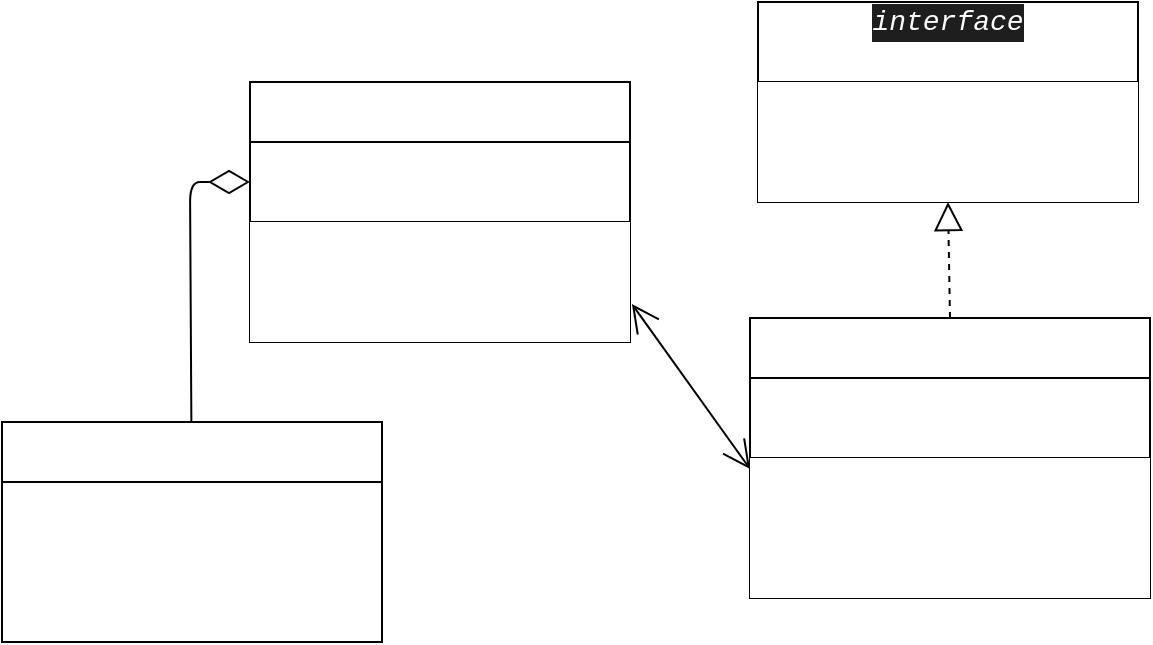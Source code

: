 <mxfile>
    <diagram id="2gIcVCPUid4AU2hp-s2S" name="Page-1">
        <mxGraphModel dx="662" dy="352" grid="1" gridSize="10" guides="1" tooltips="1" connect="1" arrows="1" fold="1" page="1" pageScale="1" pageWidth="850" pageHeight="1100" math="0" shadow="0">
            <root>
                <mxCell id="0"/>
                <mxCell id="1" parent="0"/>
                <mxCell id="17" style="edgeStyle=none;html=1;entryX=0;entryY=0.5;entryDx=0;entryDy=0;fontColor=#FFFFFF;endArrow=diamondThin;endFill=0;endSize=18;" parent="1" source="2" target="8" edge="1">
                    <mxGeometry relative="1" as="geometry">
                        <Array as="points">
                            <mxPoint x="250" y="490"/>
                        </Array>
                    </mxGeometry>
                </mxCell>
                <mxCell id="2" value="&lt;span style=&quot;font-family: &amp;quot;Söhne Mono&amp;quot;, Monaco, &amp;quot;Andale Mono&amp;quot;, &amp;quot;Ubuntu Mono&amp;quot;, monospace; font-size: 14px; text-align: left;&quot;&gt;&lt;font color=&quot;#ffffff&quot;&gt;Book&lt;/font&gt;&lt;/span&gt;" style="swimlane;fontStyle=0;childLayout=stackLayout;horizontal=1;startSize=30;horizontalStack=0;resizeParent=1;resizeParentMax=0;resizeLast=0;collapsible=1;marginBottom=0;whiteSpace=wrap;html=1;" parent="1" vertex="1">
                    <mxGeometry x="156" y="610" width="190" height="110" as="geometry"/>
                </mxCell>
                <mxCell id="3" value="&lt;div style=&quot;font-family: Consolas, &amp;quot;Courier New&amp;quot;, monospace; font-size: 14px; line-height: 19px;&quot;&gt;&lt;div style=&quot;&quot;&gt;&lt;font color=&quot;#ffffff&quot;&gt;+ public title: string&lt;/font&gt;&lt;/div&gt;&lt;div style=&quot;&quot;&gt;&lt;font color=&quot;#ffffff&quot;&gt;+&amp;nbsp;public author: string&lt;/font&gt;&lt;/div&gt;&lt;div style=&quot;&quot;&gt;&lt;font color=&quot;#ffffff&quot;&gt;+&amp;nbsp;public genre: string&lt;/font&gt;&lt;/div&gt;&lt;/div&gt;" style="text;strokeColor=default;fillColor=default;align=left;verticalAlign=middle;spacingLeft=4;spacingRight=4;overflow=hidden;points=[[0,0.5],[1,0.5]];portConstraint=eastwest;rotatable=0;whiteSpace=wrap;html=1;" parent="2" vertex="1">
                    <mxGeometry y="30" width="190" height="80" as="geometry"/>
                </mxCell>
                <mxCell id="7" value="&lt;div style=&quot;font-family: Consolas, &amp;quot;Courier New&amp;quot;, monospace; font-size: 14px; line-height: 19px;&quot;&gt;&lt;font style=&quot;&quot; color=&quot;#ffffff&quot;&gt;Library&lt;/font&gt;&lt;/div&gt;" style="swimlane;fontStyle=0;childLayout=stackLayout;horizontal=1;startSize=30;horizontalStack=0;resizeParent=1;resizeParentMax=0;resizeLast=0;collapsible=1;marginBottom=0;whiteSpace=wrap;html=1;" parent="1" vertex="1">
                    <mxGeometry x="280" y="440" width="190" height="130" as="geometry"/>
                </mxCell>
                <mxCell id="8" value="&lt;div style=&quot;font-family: Consolas, &amp;quot;Courier New&amp;quot;, monospace; font-size: 14px; line-height: 19px;&quot;&gt;&lt;div style=&quot;&quot;&gt;&lt;span style=&quot;font-family: &amp;quot;Söhne Mono&amp;quot;, Monaco, &amp;quot;Andale Mono&amp;quot;, &amp;quot;Ubuntu Mono&amp;quot;, monospace;&quot;&gt;&lt;font color=&quot;#ffffff&quot;&gt;- books: Book[] &lt;/font&gt;&lt;/span&gt;&lt;br&gt;&lt;/div&gt;&lt;/div&gt;" style="text;strokeColor=default;fillColor=default;align=left;verticalAlign=middle;spacingLeft=4;spacingRight=4;overflow=hidden;points=[[0,0.5],[1,0.5]];portConstraint=eastwest;rotatable=0;whiteSpace=wrap;html=1;" parent="7" vertex="1">
                    <mxGeometry y="30" width="190" height="40" as="geometry"/>
                </mxCell>
                <mxCell id="9" value="&lt;font color=&quot;#ffffff&quot;&gt;&lt;span style=&quot;font-family: &amp;quot;Söhne Mono&amp;quot;, Monaco, &amp;quot;Andale Mono&amp;quot;, &amp;quot;Ubuntu Mono&amp;quot;, monospace; font-size: 14px;&quot;&gt;+ addBook(book: Book) &lt;br&gt;&lt;/span&gt;&lt;span style=&quot;font-family: &amp;quot;Söhne Mono&amp;quot;, Monaco, &amp;quot;Andale Mono&amp;quot;, &amp;quot;Ubuntu Mono&amp;quot;, monospace; font-size: 14px;&quot;&gt;+&amp;nbsp;&lt;/span&gt;&lt;span style=&quot;font-family: Consolas, &amp;quot;Courier New&amp;quot;, monospace; font-size: 14px;&quot;&gt;getCollection&lt;/span&gt;&lt;span style=&quot;font-family: &amp;quot;Söhne Mono&amp;quot;, Monaco, &amp;quot;Andale Mono&amp;quot;, &amp;quot;Ubuntu Mono&amp;quot;, monospace; font-size: 14px;&quot;&gt;()&lt;/span&gt;&lt;/font&gt;" style="text;strokeColor=none;fillColor=default;align=left;verticalAlign=middle;spacingLeft=4;spacingRight=4;overflow=hidden;points=[[0,0.5],[1,0.5]];portConstraint=eastwest;rotatable=0;whiteSpace=wrap;html=1;" parent="7" vertex="1">
                    <mxGeometry y="70" width="190" height="60" as="geometry"/>
                </mxCell>
                <mxCell id="10" value="&lt;div style=&quot;font-family: Consolas, &amp;quot;Courier New&amp;quot;, monospace; font-size: 14px; line-height: 19px;&quot;&gt;&lt;div style=&quot;background-color: rgb(30, 30, 30); line-height: 19px;&quot;&gt;&lt;font color=&quot;#ffffff&quot;&gt;&lt;i&gt;interface&lt;/i&gt;&lt;/font&gt;&lt;/div&gt;&lt;/div&gt;&lt;div style=&quot;font-family: Consolas, &amp;quot;Courier New&amp;quot;, monospace; font-size: 14px; line-height: 19px;&quot;&gt;&lt;span style=&quot;font-family: &amp;quot;Söhne Mono&amp;quot;, Monaco, &amp;quot;Andale Mono&amp;quot;, &amp;quot;Ubuntu Mono&amp;quot;, monospace; text-align: left;&quot;&gt;&lt;font color=&quot;#ffffff&quot;&gt;Iterator&lt;/font&gt;&lt;/span&gt;&lt;br&gt;&lt;/div&gt;" style="swimlane;fontStyle=0;childLayout=stackLayout;horizontal=1;startSize=40;horizontalStack=0;resizeParent=1;resizeParentMax=0;resizeLast=0;collapsible=1;marginBottom=0;whiteSpace=wrap;html=1;" parent="1" vertex="1">
                    <mxGeometry x="534" y="400" width="190" height="100" as="geometry"/>
                </mxCell>
                <mxCell id="12" value="&lt;font color=&quot;#ffffff&quot;&gt;&lt;span style=&quot;font-family: &amp;quot;Söhne Mono&amp;quot;, Monaco, &amp;quot;Andale Mono&amp;quot;, &amp;quot;Ubuntu Mono&amp;quot;, monospace; font-size: 14px;&quot;&gt;+ &lt;/span&gt;&lt;span style=&quot;border: 0px solid rgb(217, 217, 227); box-sizing: border-box; --tw-border-spacing-x: 0; --tw-border-spacing-y: 0; --tw-translate-x: 0; --tw-translate-y: 0; --tw-rotate: 0; --tw-skew-x: 0; --tw-skew-y: 0; --tw-scale-x: 1; --tw-scale-y: 1; --tw-pan-x: ; --tw-pan-y: ; --tw-pinch-zoom: ; --tw-scroll-snap-strictness: proximity; --tw-gradient-from-position: ; --tw-gradient-via-position: ; --tw-gradient-to-position: ; --tw-ordinal: ; --tw-slashed-zero: ; --tw-numeric-figure: ; --tw-numeric-spacing: ; --tw-numeric-fraction: ; --tw-ring-inset: ; --tw-ring-offset-width: 0px; --tw-ring-offset-color: #fff; --tw-ring-color: rgba(69,89,164,0.5); --tw-ring-offset-shadow: 0 0 transparent; --tw-ring-shadow: 0 0 transparent; --tw-shadow: 0 0 transparent; --tw-shadow-colored: 0 0 transparent; --tw-blur: ; --tw-brightness: ; --tw-contrast: ; --tw-grayscale: ; --tw-hue-rotate: ; --tw-invert: ; --tw-saturate: ; --tw-sepia: ; --tw-drop-shadow: ; --tw-backdrop-blur: ; --tw-backdrop-brightness: ; --tw-backdrop-contrast: ; --tw-backdrop-grayscale: ; --tw-backdrop-hue-rotate: ; --tw-backdrop-invert: ; --tw-backdrop-opacity: ; --tw-backdrop-saturate: ; --tw-backdrop-sepia: ; font-family: &amp;quot;Söhne Mono&amp;quot;, Monaco, &amp;quot;Andale Mono&amp;quot;, &amp;quot;Ubuntu Mono&amp;quot;, monospace; font-size: 14px;&quot; class=&quot;hljs-built_in&quot;&gt;next&lt;/span&gt;&lt;font face=&quot;Söhne Mono, Monaco, Andale Mono, Ubuntu Mono, monospace&quot;&gt;&lt;span style=&quot;font-size: 14px;&quot;&gt;(): IteratorResult&lt;/span&gt;&lt;/font&gt;&lt;br&gt;&lt;span style=&quot;font-family: &amp;quot;Söhne Mono&amp;quot;, Monaco, &amp;quot;Andale Mono&amp;quot;, &amp;quot;Ubuntu Mono&amp;quot;, monospace; font-size: 14px;&quot;&gt;+ hasNext(): boolean&lt;/span&gt;&lt;/font&gt;&lt;span style=&quot;background-color: rgb(0, 0, 0);&quot;&gt;&lt;font face=&quot;Söhne Mono, Monaco, Andale Mono, Ubuntu Mono, monospace&quot; color=&quot;#ffffff&quot;&gt;&lt;span style=&quot;font-size: 14px;&quot;&gt;&lt;br&gt;&lt;/span&gt;&lt;/font&gt;&lt;/span&gt;" style="text;strokeColor=none;fillColor=default;align=left;verticalAlign=middle;spacingLeft=4;spacingRight=4;overflow=hidden;points=[[0,0.5],[1,0.5]];portConstraint=eastwest;rotatable=0;whiteSpace=wrap;html=1;" parent="10" vertex="1">
                    <mxGeometry y="40" width="190" height="60" as="geometry"/>
                </mxCell>
                <mxCell id="16" style="edgeStyle=none;html=1;exitX=0.5;exitY=0;exitDx=0;exitDy=0;entryX=0.5;entryY=1;entryDx=0;entryDy=0;fontColor=#FFFFFF;endArrow=block;endFill=0;endSize=12;dashed=1;" parent="1" source="13" target="10" edge="1">
                    <mxGeometry relative="1" as="geometry"/>
                </mxCell>
                <mxCell id="18" style="edgeStyle=none;html=1;entryX=1.005;entryY=0.683;entryDx=0;entryDy=0;fontColor=#FFFFFF;endArrow=open;endFill=0;endSize=12;exitX=0;exitY=0.078;exitDx=0;exitDy=0;exitPerimeter=0;entryPerimeter=0;startArrow=open;startFill=0;startSize=12;" parent="1" source="15" target="9" edge="1">
                    <mxGeometry relative="1" as="geometry"/>
                </mxCell>
                <mxCell id="13" value="&lt;div style=&quot;font-family: Consolas, &amp;quot;Courier New&amp;quot;, monospace; font-size: 14px; line-height: 19px;&quot;&gt;&lt;span style=&quot;font-family: &amp;quot;Söhne Mono&amp;quot;, Monaco, &amp;quot;Andale Mono&amp;quot;, &amp;quot;Ubuntu Mono&amp;quot;, monospace; text-align: left;&quot;&gt;&lt;font color=&quot;#ffffff&quot;&gt;BookIterator&lt;/font&gt;&lt;/span&gt;&lt;br&gt;&lt;/div&gt;" style="swimlane;fontStyle=0;childLayout=stackLayout;horizontal=1;startSize=30;horizontalStack=0;resizeParent=1;resizeParentMax=0;resizeLast=0;collapsible=1;marginBottom=0;whiteSpace=wrap;html=1;" parent="1" vertex="1">
                    <mxGeometry x="530" y="558" width="200" height="140" as="geometry"/>
                </mxCell>
                <mxCell id="14" value="&lt;div style=&quot;font-family: Consolas, &amp;quot;Courier New&amp;quot;, monospace; font-size: 14px; line-height: 19px;&quot;&gt;&lt;div style=&quot;&quot;&gt;&lt;font color=&quot;#ffffff&quot;&gt;&lt;span style=&quot;font-family: &amp;quot;Söhne Mono&amp;quot;, Monaco, &amp;quot;Andale Mono&amp;quot;, &amp;quot;Ubuntu Mono&amp;quot;, monospace;&quot;&gt;- books: Book[] &lt;/span&gt;&lt;br&gt;&lt;/font&gt;&lt;/div&gt;&lt;div style=&quot;&quot;&gt;&lt;span style=&quot;font-family: &amp;quot;Söhne Mono&amp;quot;, Monaco, &amp;quot;Andale Mono&amp;quot;, &amp;quot;Ubuntu Mono&amp;quot;, monospace;&quot;&gt;&lt;font color=&quot;#ffffff&quot;&gt;- currentIndex: number&lt;/font&gt;&lt;/span&gt;&lt;span style=&quot;font-family: &amp;quot;Söhne Mono&amp;quot;, Monaco, &amp;quot;Andale Mono&amp;quot;, &amp;quot;Ubuntu Mono&amp;quot;, monospace;&quot;&gt;&lt;font color=&quot;#ffffff&quot;&gt;&lt;br&gt;&lt;/font&gt;&lt;/span&gt;&lt;/div&gt;&lt;/div&gt;" style="text;strokeColor=default;fillColor=default;align=left;verticalAlign=middle;spacingLeft=4;spacingRight=4;overflow=hidden;points=[[0,0.5],[1,0.5]];portConstraint=eastwest;rotatable=0;whiteSpace=wrap;html=1;" parent="13" vertex="1">
                    <mxGeometry y="30" width="200" height="40" as="geometry"/>
                </mxCell>
                <mxCell id="15" value="&lt;span style=&quot;color: rgb(255, 255, 255); font-family: &amp;quot;Söhne Mono&amp;quot;, Monaco, &amp;quot;Andale Mono&amp;quot;, &amp;quot;Ubuntu Mono&amp;quot;, monospace; font-size: 14px;&quot;&gt;+&amp;nbsp;&lt;/span&gt;&lt;span style=&quot;border: 0px solid rgb(217, 217, 227); color: rgb(255, 255, 255); box-sizing: border-box; --tw-border-spacing-x: 0; --tw-border-spacing-y: 0; --tw-translate-x: 0; --tw-translate-y: 0; --tw-rotate: 0; --tw-skew-x: 0; --tw-skew-y: 0; --tw-scale-x: 1; --tw-scale-y: 1; --tw-pan-x: ; --tw-pan-y: ; --tw-pinch-zoom: ; --tw-scroll-snap-strictness: proximity; --tw-gradient-from-position: ; --tw-gradient-via-position: ; --tw-gradient-to-position: ; --tw-ordinal: ; --tw-slashed-zero: ; --tw-numeric-figure: ; --tw-numeric-spacing: ; --tw-numeric-fraction: ; --tw-ring-inset: ; --tw-ring-offset-width: 0px; --tw-ring-offset-color: #fff; --tw-ring-color: rgba(69,89,164,0.5); --tw-ring-offset-shadow: 0 0 transparent; --tw-ring-shadow: 0 0 transparent; --tw-shadow: 0 0 transparent; --tw-shadow-colored: 0 0 transparent; --tw-blur: ; --tw-brightness: ; --tw-contrast: ; --tw-grayscale: ; --tw-hue-rotate: ; --tw-invert: ; --tw-saturate: ; --tw-sepia: ; --tw-drop-shadow: ; --tw-backdrop-blur: ; --tw-backdrop-brightness: ; --tw-backdrop-contrast: ; --tw-backdrop-grayscale: ; --tw-backdrop-hue-rotate: ; --tw-backdrop-invert: ; --tw-backdrop-opacity: ; --tw-backdrop-saturate: ; --tw-backdrop-sepia: ; font-family: &amp;quot;Söhne Mono&amp;quot;, Monaco, &amp;quot;Andale Mono&amp;quot;, &amp;quot;Ubuntu Mono&amp;quot;, monospace; font-size: 14px;&quot; class=&quot;hljs-built_in&quot;&gt;next&lt;/span&gt;&lt;font style=&quot;color: rgb(255, 255, 255);&quot; face=&quot;Söhne Mono, Monaco, Andale Mono, Ubuntu Mono, monospace&quot;&gt;&lt;span style=&quot;font-size: 14px;&quot;&gt;(): IteratorResult&lt;/span&gt;&lt;/font&gt;&lt;br style=&quot;color: rgb(255, 255, 255);&quot;&gt;&lt;span style=&quot;color: rgb(255, 255, 255); font-family: &amp;quot;Söhne Mono&amp;quot;, Monaco, &amp;quot;Andale Mono&amp;quot;, &amp;quot;Ubuntu Mono&amp;quot;, monospace; font-size: 14px;&quot;&gt;+ hasNext(): boolean&lt;/span&gt;&lt;span style=&quot;color: rgb(255, 255, 255); font-family: &amp;quot;Söhne Mono&amp;quot;, Monaco, &amp;quot;Andale Mono&amp;quot;, &amp;quot;Ubuntu Mono&amp;quot;, monospace; font-size: 14px;&quot;&gt;&lt;br&gt;&lt;/span&gt;" style="text;strokeColor=none;fillColor=default;align=left;verticalAlign=middle;spacingLeft=4;spacingRight=4;overflow=hidden;points=[[0,0.5],[1,0.5]];portConstraint=eastwest;rotatable=0;whiteSpace=wrap;html=1;" parent="13" vertex="1">
                    <mxGeometry y="70" width="200" height="70" as="geometry"/>
                </mxCell>
            </root>
        </mxGraphModel>
    </diagram>
</mxfile>